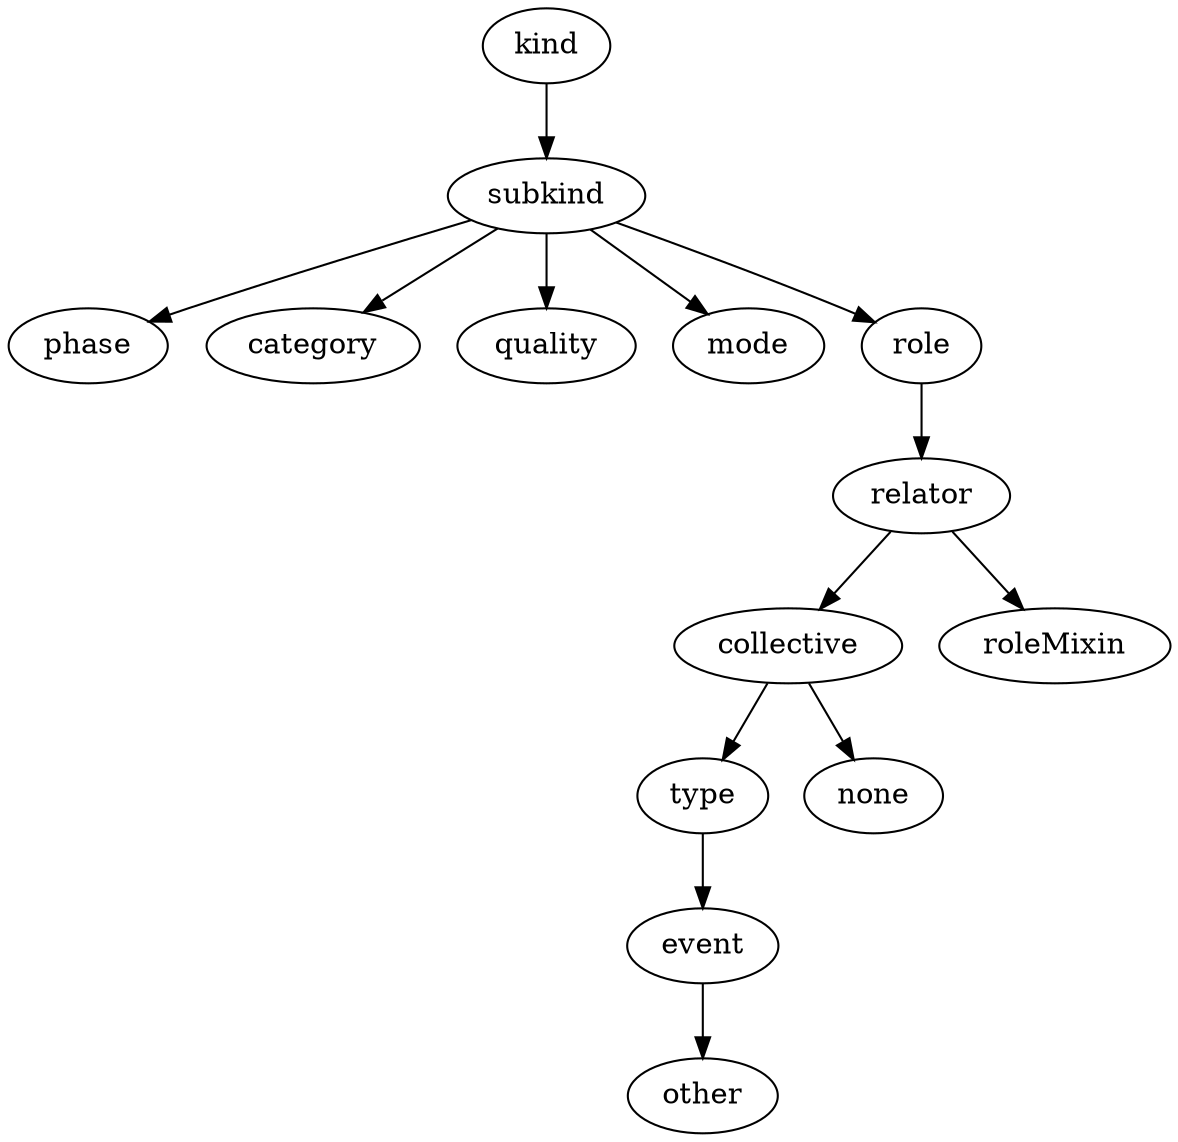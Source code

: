 strict digraph  {
kind;
subkind;
phase;
category;
quality;
mode;
role;
relator;
collective;
roleMixin;
type;
none;
event;
other;
kind -> subkind;
subkind -> phase;
subkind -> category;
subkind -> quality;
subkind -> mode;
subkind -> role;
role -> relator;
relator -> collective;
relator -> roleMixin;
collective -> type;
collective -> none;
type -> event;
event -> other;
}
